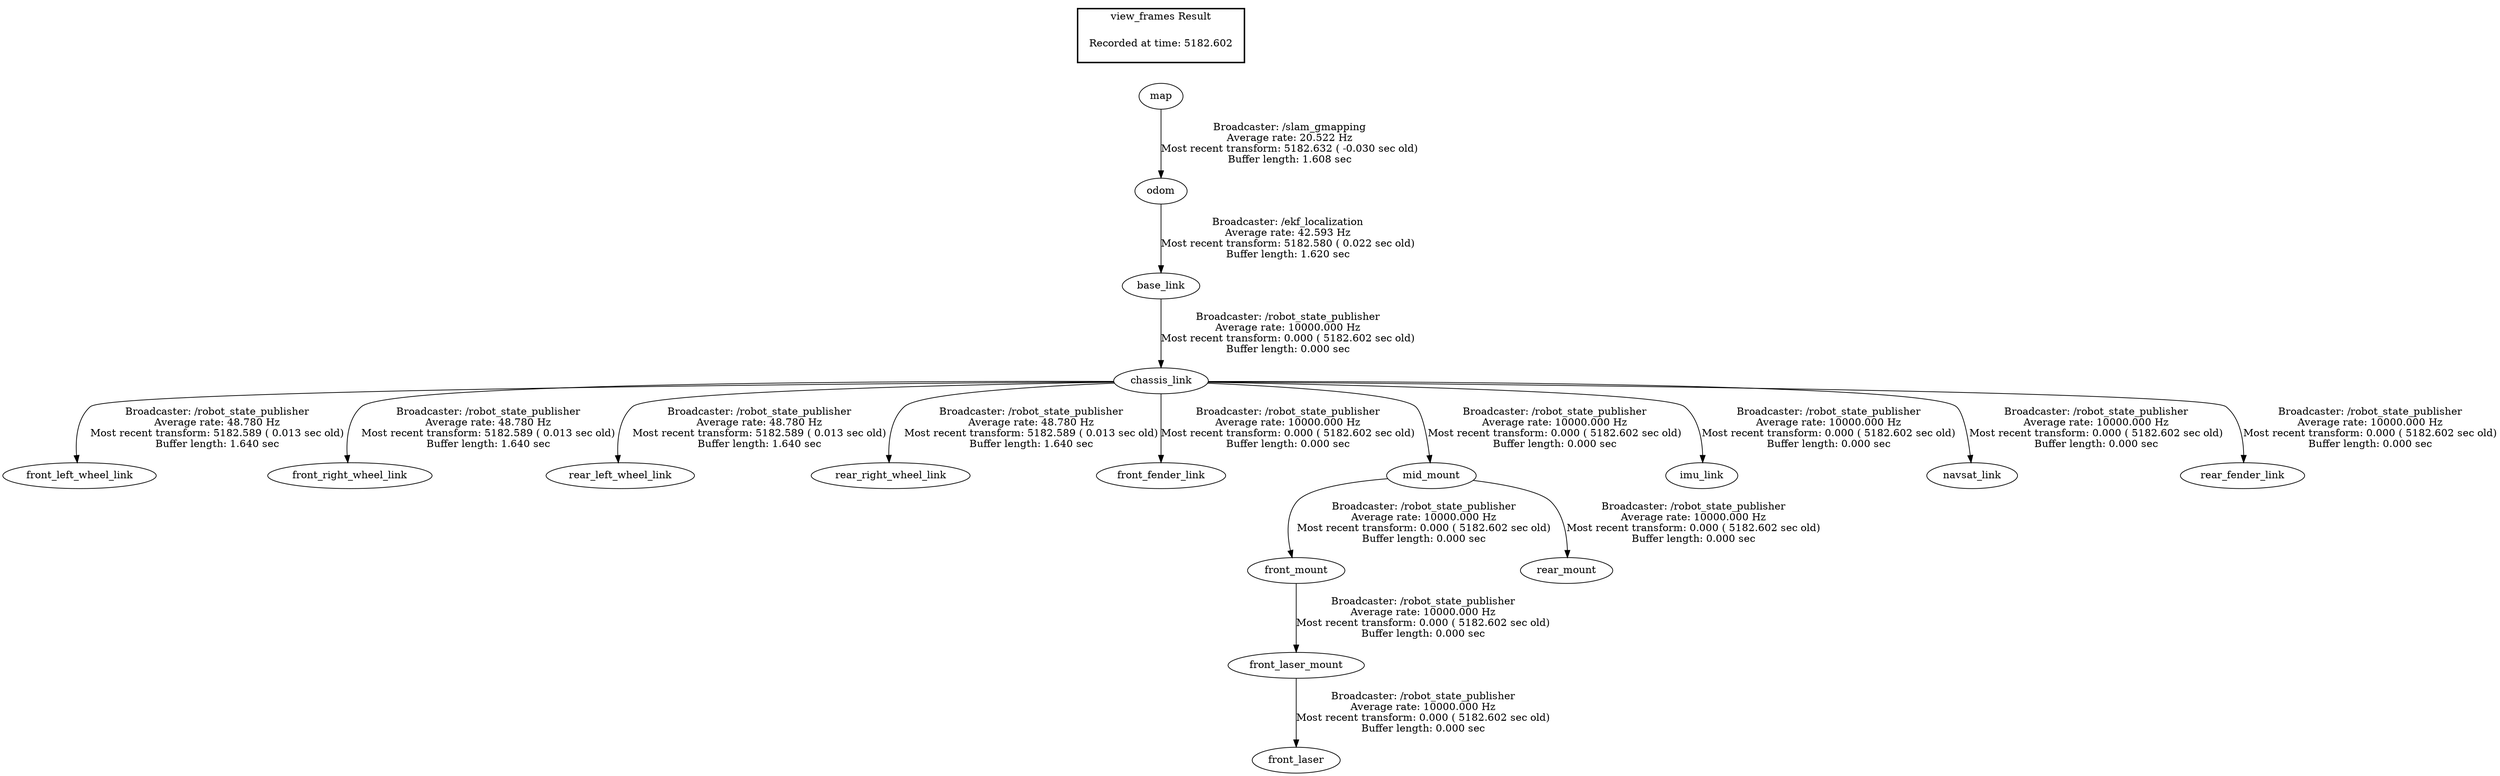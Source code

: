 digraph G {
"chassis_link" -> "front_left_wheel_link"[label="Broadcaster: /robot_state_publisher\nAverage rate: 48.780 Hz\nMost recent transform: 5182.589 ( 0.013 sec old)\nBuffer length: 1.640 sec\n"];
"base_link" -> "chassis_link"[label="Broadcaster: /robot_state_publisher\nAverage rate: 10000.000 Hz\nMost recent transform: 0.000 ( 5182.602 sec old)\nBuffer length: 0.000 sec\n"];
"chassis_link" -> "front_right_wheel_link"[label="Broadcaster: /robot_state_publisher\nAverage rate: 48.780 Hz\nMost recent transform: 5182.589 ( 0.013 sec old)\nBuffer length: 1.640 sec\n"];
"chassis_link" -> "rear_left_wheel_link"[label="Broadcaster: /robot_state_publisher\nAverage rate: 48.780 Hz\nMost recent transform: 5182.589 ( 0.013 sec old)\nBuffer length: 1.640 sec\n"];
"chassis_link" -> "rear_right_wheel_link"[label="Broadcaster: /robot_state_publisher\nAverage rate: 48.780 Hz\nMost recent transform: 5182.589 ( 0.013 sec old)\nBuffer length: 1.640 sec\n"];
"odom" -> "base_link"[label="Broadcaster: /ekf_localization\nAverage rate: 42.593 Hz\nMost recent transform: 5182.580 ( 0.022 sec old)\nBuffer length: 1.620 sec\n"];
"chassis_link" -> "front_fender_link"[label="Broadcaster: /robot_state_publisher\nAverage rate: 10000.000 Hz\nMost recent transform: 0.000 ( 5182.602 sec old)\nBuffer length: 0.000 sec\n"];
"front_laser_mount" -> "front_laser"[label="Broadcaster: /robot_state_publisher\nAverage rate: 10000.000 Hz\nMost recent transform: 0.000 ( 5182.602 sec old)\nBuffer length: 0.000 sec\n"];
"front_mount" -> "front_laser_mount"[label="Broadcaster: /robot_state_publisher\nAverage rate: 10000.000 Hz\nMost recent transform: 0.000 ( 5182.602 sec old)\nBuffer length: 0.000 sec\n"];
"mid_mount" -> "front_mount"[label="Broadcaster: /robot_state_publisher\nAverage rate: 10000.000 Hz\nMost recent transform: 0.000 ( 5182.602 sec old)\nBuffer length: 0.000 sec\n"];
"chassis_link" -> "mid_mount"[label="Broadcaster: /robot_state_publisher\nAverage rate: 10000.000 Hz\nMost recent transform: 0.000 ( 5182.602 sec old)\nBuffer length: 0.000 sec\n"];
"chassis_link" -> "imu_link"[label="Broadcaster: /robot_state_publisher\nAverage rate: 10000.000 Hz\nMost recent transform: 0.000 ( 5182.602 sec old)\nBuffer length: 0.000 sec\n"];
"chassis_link" -> "navsat_link"[label="Broadcaster: /robot_state_publisher\nAverage rate: 10000.000 Hz\nMost recent transform: 0.000 ( 5182.602 sec old)\nBuffer length: 0.000 sec\n"];
"chassis_link" -> "rear_fender_link"[label="Broadcaster: /robot_state_publisher\nAverage rate: 10000.000 Hz\nMost recent transform: 0.000 ( 5182.602 sec old)\nBuffer length: 0.000 sec\n"];
"mid_mount" -> "rear_mount"[label="Broadcaster: /robot_state_publisher\nAverage rate: 10000.000 Hz\nMost recent transform: 0.000 ( 5182.602 sec old)\nBuffer length: 0.000 sec\n"];
"map" -> "odom"[label="Broadcaster: /slam_gmapping\nAverage rate: 20.522 Hz\nMost recent transform: 5182.632 ( -0.030 sec old)\nBuffer length: 1.608 sec\n"];
edge [style=invis];
 subgraph cluster_legend { style=bold; color=black; label ="view_frames Result";
"Recorded at time: 5182.602"[ shape=plaintext ] ;
 }->"map";
}